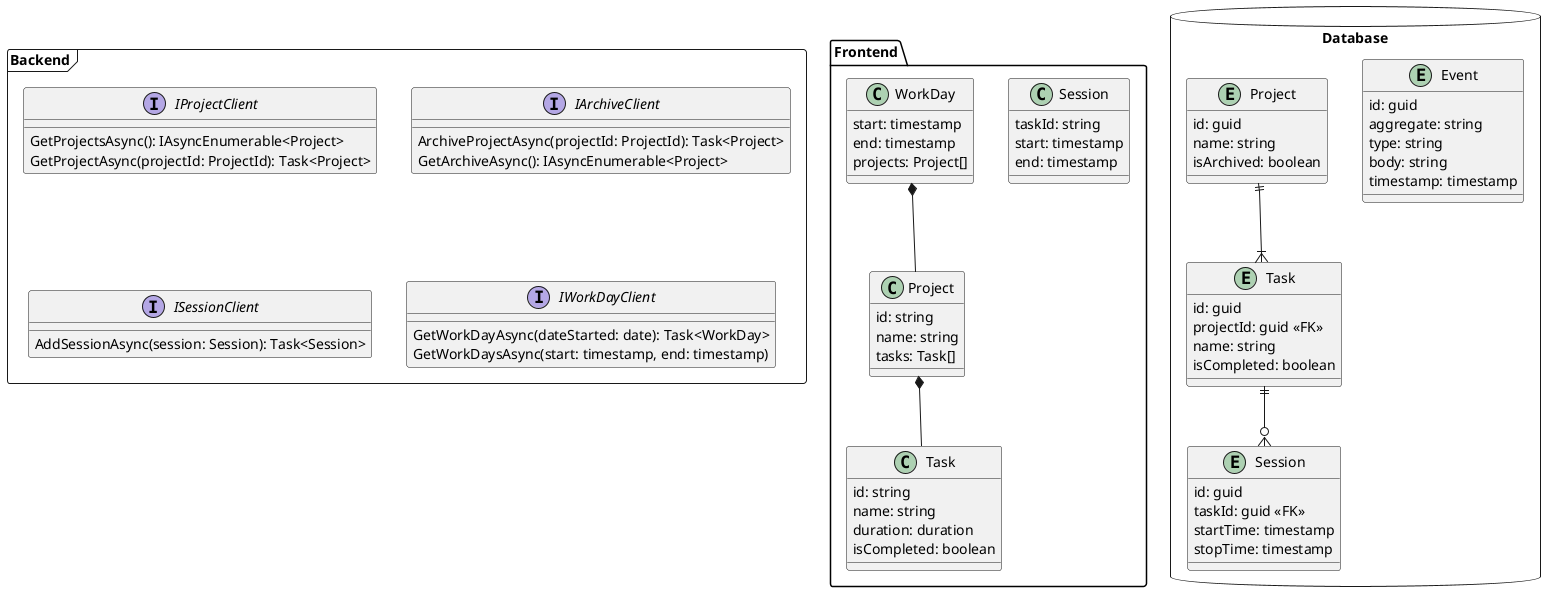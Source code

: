@startuml Productoro

package Frontend <<Folder>> {
    class Project {
        id: string
        name: string
        tasks: Task[]
    }

    class Task {
        id: string
        name: string
        duration: duration
        isCompleted: boolean
    }

    class Session {
        taskId: string
        start: timestamp
        end: timestamp
    }

    class WorkDay {
        start: timestamp
        end: timestamp
        projects: Project[]
    }

    Project *-- Task
    WorkDay *-- Project
}

package Backend <<Frame>> {
    interface IProjectClient {
        GetProjectsAsync(): IAsyncEnumerable<Project>
        GetProjectAsync(projectId: ProjectId): Task<Project>
    }

    interface IArchiveClient {
        ArchiveProjectAsync(projectId: ProjectId): Task<Project>
        GetArchiveAsync(): IAsyncEnumerable<Project>
    }

    interface ISessionClient {
        AddSessionAsync(session: Session): Task<Session>
    }

    interface IWorkDayClient {
        GetWorkDayAsync(dateStarted: date): Task<WorkDay>
        GetWorkDaysAsync(start: timestamp, end: timestamp)
    }
}

package Database <<Database>> {
    entity "Event" {
        id: guid
        aggregate: string
        type: string
        body: string
        timestamp: timestamp
    }

    entity "Session" as dbSession {
        id: guid
        taskId: guid <<FK>>
        startTime: timestamp
        stopTime: timestamp
    }

    entity "Task" as dbTask {
        id: guid
        projectId: guid <<FK>>
        name: string
        isCompleted: boolean
    }

    entity "Project" as dbProject {
        id: guid
        name: string
        isArchived: boolean
    }

    dbProject ||--|{ dbTask
    dbTask ||--o{ dbSession
}

@enduml